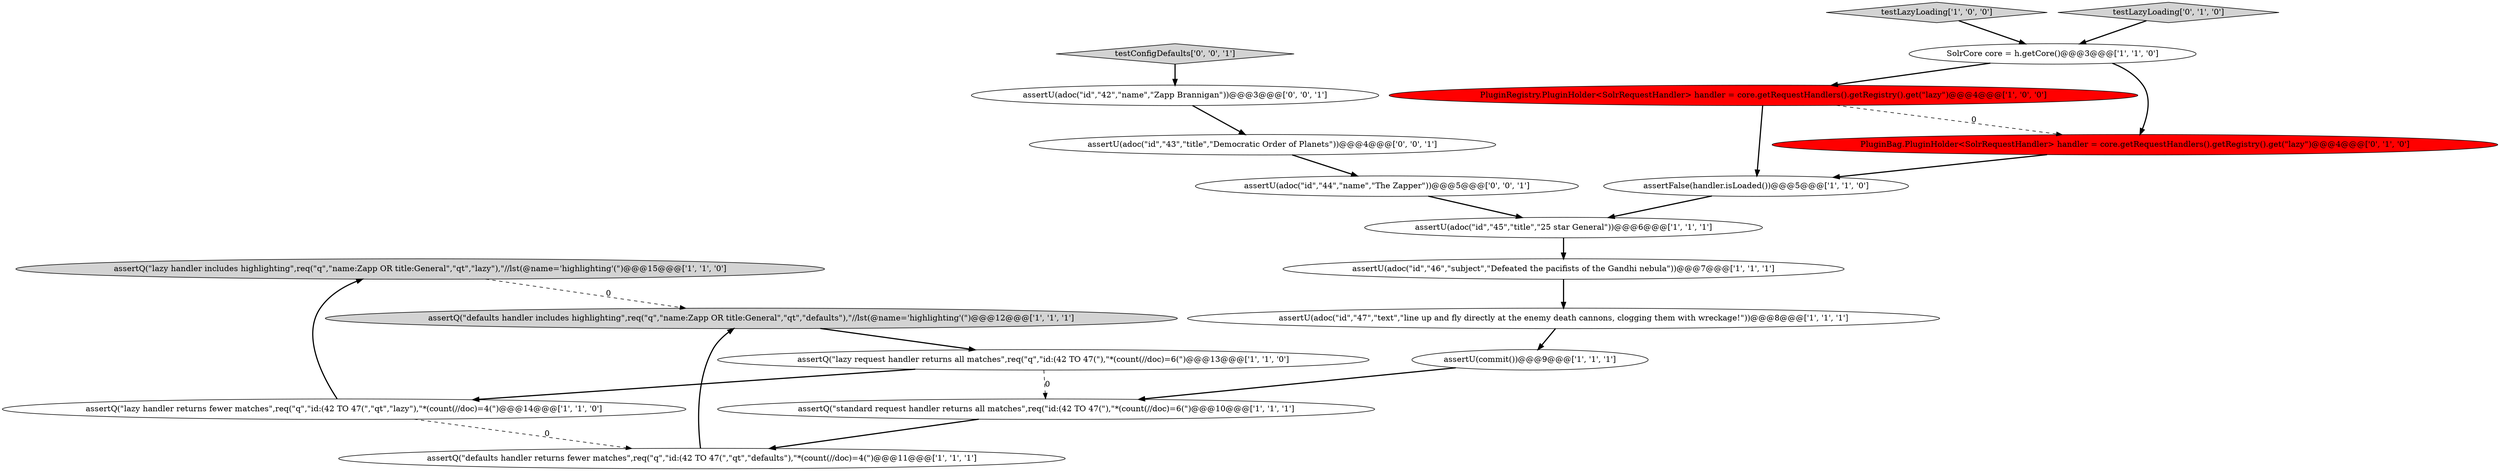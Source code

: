 digraph {
13 [style = filled, label = "assertQ(\"lazy handler includes highlighting\",req(\"q\",\"name:Zapp OR title:General\",\"qt\",\"lazy\"),\"//lst(@name='highlighting'(\")@@@15@@@['1', '1', '0']", fillcolor = lightgray, shape = ellipse image = "AAA0AAABBB1BBB"];
17 [style = filled, label = "assertU(adoc(\"id\",\"44\",\"name\",\"The Zapper\"))@@@5@@@['0', '0', '1']", fillcolor = white, shape = ellipse image = "AAA0AAABBB3BBB"];
9 [style = filled, label = "SolrCore core = h.getCore()@@@3@@@['1', '1', '0']", fillcolor = white, shape = ellipse image = "AAA0AAABBB1BBB"];
10 [style = filled, label = "assertQ(\"lazy handler returns fewer matches\",req(\"q\",\"id:(42 TO 47(\",\"qt\",\"lazy\"),\"*(count(//doc)=4(\")@@@14@@@['1', '1', '0']", fillcolor = white, shape = ellipse image = "AAA0AAABBB1BBB"];
6 [style = filled, label = "testLazyLoading['1', '0', '0']", fillcolor = lightgray, shape = diamond image = "AAA0AAABBB1BBB"];
11 [style = filled, label = "assertU(adoc(\"id\",\"46\",\"subject\",\"Defeated the pacifists of the Gandhi nebula\"))@@@7@@@['1', '1', '1']", fillcolor = white, shape = ellipse image = "AAA0AAABBB1BBB"];
18 [style = filled, label = "assertU(adoc(\"id\",\"42\",\"name\",\"Zapp Brannigan\"))@@@3@@@['0', '0', '1']", fillcolor = white, shape = ellipse image = "AAA0AAABBB3BBB"];
5 [style = filled, label = "assertU(adoc(\"id\",\"47\",\"text\",\"line up and fly directly at the enemy death cannons, clogging them with wreckage!\"))@@@8@@@['1', '1', '1']", fillcolor = white, shape = ellipse image = "AAA0AAABBB1BBB"];
2 [style = filled, label = "assertFalse(handler.isLoaded())@@@5@@@['1', '1', '0']", fillcolor = white, shape = ellipse image = "AAA0AAABBB1BBB"];
7 [style = filled, label = "PluginRegistry.PluginHolder<SolrRequestHandler> handler = core.getRequestHandlers().getRegistry().get(\"lazy\")@@@4@@@['1', '0', '0']", fillcolor = red, shape = ellipse image = "AAA1AAABBB1BBB"];
3 [style = filled, label = "assertU(commit())@@@9@@@['1', '1', '1']", fillcolor = white, shape = ellipse image = "AAA0AAABBB1BBB"];
1 [style = filled, label = "assertQ(\"lazy request handler returns all matches\",req(\"q\",\"id:(42 TO 47(\"),\"*(count(//doc)=6(\")@@@13@@@['1', '1', '0']", fillcolor = white, shape = ellipse image = "AAA0AAABBB1BBB"];
12 [style = filled, label = "assertQ(\"standard request handler returns all matches\",req(\"id:(42 TO 47(\"),\"*(count(//doc)=6(\")@@@10@@@['1', '1', '1']", fillcolor = white, shape = ellipse image = "AAA0AAABBB1BBB"];
14 [style = filled, label = "testLazyLoading['0', '1', '0']", fillcolor = lightgray, shape = diamond image = "AAA0AAABBB2BBB"];
15 [style = filled, label = "PluginBag.PluginHolder<SolrRequestHandler> handler = core.getRequestHandlers().getRegistry().get(\"lazy\")@@@4@@@['0', '1', '0']", fillcolor = red, shape = ellipse image = "AAA1AAABBB2BBB"];
16 [style = filled, label = "testConfigDefaults['0', '0', '1']", fillcolor = lightgray, shape = diamond image = "AAA0AAABBB3BBB"];
8 [style = filled, label = "assertQ(\"defaults handler returns fewer matches\",req(\"q\",\"id:(42 TO 47(\",\"qt\",\"defaults\"),\"*(count(//doc)=4(\")@@@11@@@['1', '1', '1']", fillcolor = white, shape = ellipse image = "AAA0AAABBB1BBB"];
19 [style = filled, label = "assertU(adoc(\"id\",\"43\",\"title\",\"Democratic Order of Planets\"))@@@4@@@['0', '0', '1']", fillcolor = white, shape = ellipse image = "AAA0AAABBB3BBB"];
0 [style = filled, label = "assertQ(\"defaults handler includes highlighting\",req(\"q\",\"name:Zapp OR title:General\",\"qt\",\"defaults\"),\"//lst(@name='highlighting'(\")@@@12@@@['1', '1', '1']", fillcolor = lightgray, shape = ellipse image = "AAA0AAABBB1BBB"];
4 [style = filled, label = "assertU(adoc(\"id\",\"45\",\"title\",\"25 star General\"))@@@6@@@['1', '1', '1']", fillcolor = white, shape = ellipse image = "AAA0AAABBB1BBB"];
5->3 [style = bold, label=""];
15->2 [style = bold, label=""];
16->18 [style = bold, label=""];
10->8 [style = dashed, label="0"];
18->19 [style = bold, label=""];
19->17 [style = bold, label=""];
3->12 [style = bold, label=""];
9->7 [style = bold, label=""];
2->4 [style = bold, label=""];
13->0 [style = dashed, label="0"];
8->0 [style = bold, label=""];
1->12 [style = dashed, label="0"];
11->5 [style = bold, label=""];
10->13 [style = bold, label=""];
7->2 [style = bold, label=""];
12->8 [style = bold, label=""];
0->1 [style = bold, label=""];
9->15 [style = bold, label=""];
7->15 [style = dashed, label="0"];
14->9 [style = bold, label=""];
6->9 [style = bold, label=""];
4->11 [style = bold, label=""];
1->10 [style = bold, label=""];
17->4 [style = bold, label=""];
}
